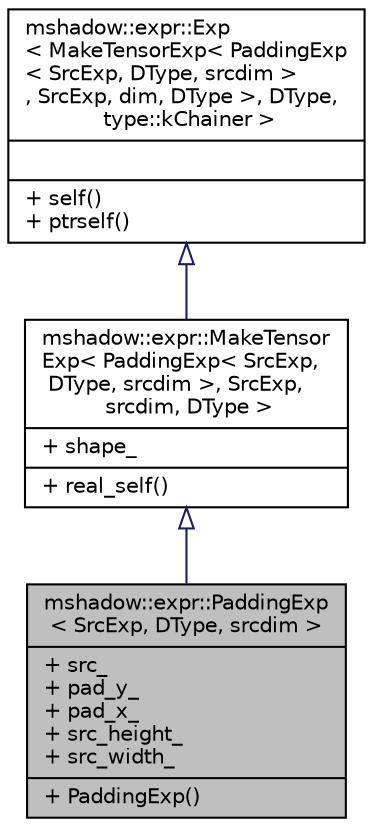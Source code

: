 digraph "mshadow::expr::PaddingExp&lt; SrcExp, DType, srcdim &gt;"
{
 // LATEX_PDF_SIZE
  edge [fontname="Helvetica",fontsize="10",labelfontname="Helvetica",labelfontsize="10"];
  node [fontname="Helvetica",fontsize="10",shape=record];
  Node1 [label="{mshadow::expr::PaddingExp\l\< SrcExp, DType, srcdim \>\n|+ src_\l+ pad_y_\l+ pad_x_\l+ src_height_\l+ src_width_\l|+ PaddingExp()\l}",height=0.2,width=0.4,color="black", fillcolor="grey75", style="filled", fontcolor="black",tooltip="padding expression, pad a image with zeros"];
  Node2 -> Node1 [dir="back",color="midnightblue",fontsize="10",style="solid",arrowtail="onormal",fontname="Helvetica"];
  Node2 [label="{mshadow::expr::MakeTensor\lExp\< PaddingExp\< SrcExp,\l DType, srcdim \>, SrcExp,\l srcdim, DType \>\n|+ shape_\l|+ real_self()\l}",height=0.2,width=0.4,color="black", fillcolor="white", style="filled",URL="$structmshadow_1_1expr_1_1MakeTensorExp.html",tooltip=" "];
  Node3 -> Node2 [dir="back",color="midnightblue",fontsize="10",style="solid",arrowtail="onormal",fontname="Helvetica"];
  Node3 [label="{mshadow::expr::Exp\l\< MakeTensorExp\< PaddingExp\l\< SrcExp, DType, srcdim \>\l, SrcExp, dim, DType \>, DType,\l type::kChainer \>\n||+ self()\l+ ptrself()\l}",height=0.2,width=0.4,color="black", fillcolor="white", style="filled",URL="$structmshadow_1_1expr_1_1Exp.html",tooltip=" "];
}
